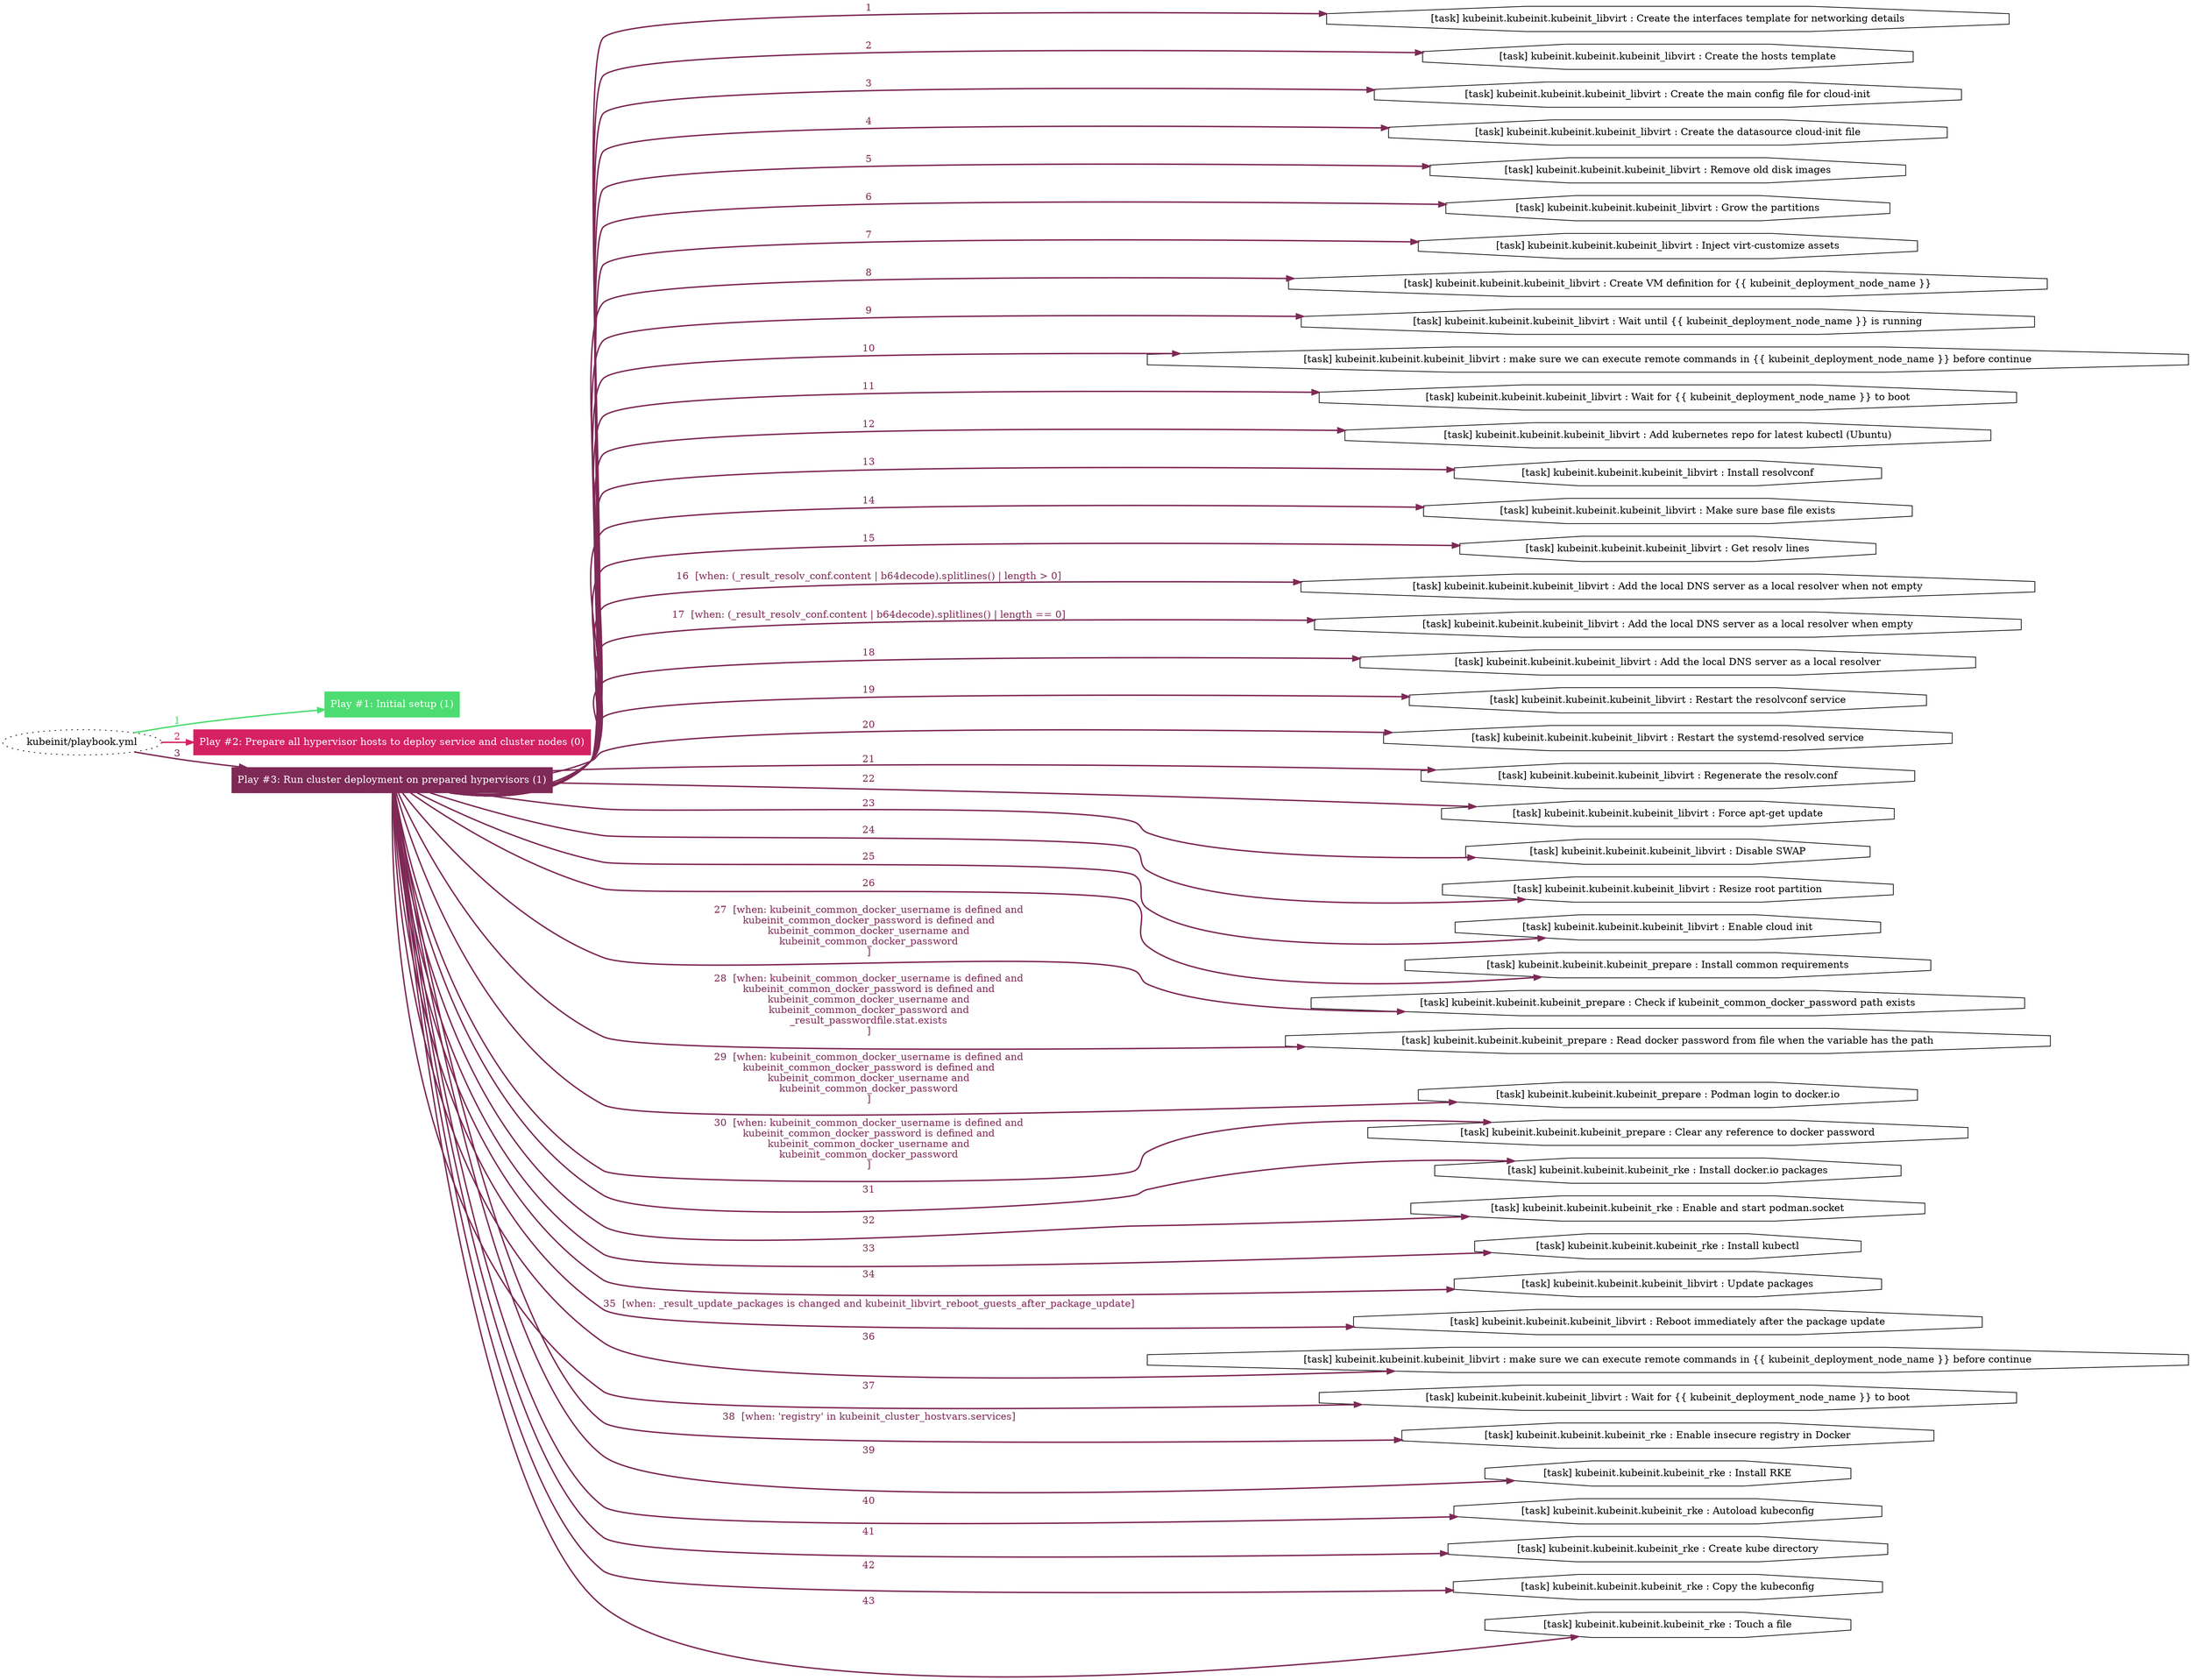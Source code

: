 digraph "kubeinit/playbook.yml "{
	graph [concentrate=true ordering=in rankdir=LR ratio=fill]
	edge [esep=5 sep=10]
	"kubeinit/playbook.yml" [id=root_node style=dotted]
	subgraph "Play #1: Initial setup (1) "{
		"Play #1: Initial setup (1)" [color="#4ddc71" fontcolor="#ffffff" id="play_296dff08-3e8f-493f-a84e-f00aa3df54da" shape=box style=filled tooltip=localhost]
		"kubeinit/playbook.yml" -> "Play #1: Initial setup (1)" [label=1 color="#4ddc71" fontcolor="#4ddc71" id="edge_184fcdc1-e30e-4e44-91c4-7daf3ac06e6b" style=bold]
	}
	subgraph "Play #2: Prepare all hypervisor hosts to deploy service and cluster nodes (0) "{
		"Play #2: Prepare all hypervisor hosts to deploy service and cluster nodes (0)" [color="#d52162" fontcolor="#ffffff" id="play_64dace3c-c53b-4244-b7b7-a35efe87ac09" shape=box style=filled tooltip=""]
		"kubeinit/playbook.yml" -> "Play #2: Prepare all hypervisor hosts to deploy service and cluster nodes (0)" [label=2 color="#d52162" fontcolor="#d52162" id="edge_94d39021-e9f9-4a8b-871f-5827e26a9bdf" style=bold]
	}
	subgraph "Play #3: Run cluster deployment on prepared hypervisors (1) "{
		"Play #3: Run cluster deployment on prepared hypervisors (1)" [color="#7e2956" fontcolor="#ffffff" id="play_d3601943-c97d-4d69-a614-ad43ee6aa4f4" shape=box style=filled tooltip=localhost]
		"kubeinit/playbook.yml" -> "Play #3: Run cluster deployment on prepared hypervisors (1)" [label=3 color="#7e2956" fontcolor="#7e2956" id="edge_e3c14708-7d7d-42f9-ba7b-510ae6ad91cf" style=bold]
		"task_fc8433b7-ebb2-45b3-ad04-72bc83ebdb3e" [label="[task] kubeinit.kubeinit.kubeinit_libvirt : Create the interfaces template for networking details" id="task_fc8433b7-ebb2-45b3-ad04-72bc83ebdb3e" shape=octagon tooltip="[task] kubeinit.kubeinit.kubeinit_libvirt : Create the interfaces template for networking details"]
		"Play #3: Run cluster deployment on prepared hypervisors (1)" -> "task_fc8433b7-ebb2-45b3-ad04-72bc83ebdb3e" [label=1 color="#7e2956" fontcolor="#7e2956" id="edge_7d04d9d5-5a71-48ef-b5c0-0f20b9573112" style=bold]
		"task_7bbb0012-7d30-4fa7-986c-a8d192cad86a" [label="[task] kubeinit.kubeinit.kubeinit_libvirt : Create the hosts template" id="task_7bbb0012-7d30-4fa7-986c-a8d192cad86a" shape=octagon tooltip="[task] kubeinit.kubeinit.kubeinit_libvirt : Create the hosts template"]
		"Play #3: Run cluster deployment on prepared hypervisors (1)" -> "task_7bbb0012-7d30-4fa7-986c-a8d192cad86a" [label=2 color="#7e2956" fontcolor="#7e2956" id="edge_9f1bc2a2-7d9b-4bc0-81b8-cbecd006169b" style=bold]
		"task_0a471467-826a-4a9b-bc1b-8cf805ae7fb5" [label="[task] kubeinit.kubeinit.kubeinit_libvirt : Create the main config file for cloud-init" id="task_0a471467-826a-4a9b-bc1b-8cf805ae7fb5" shape=octagon tooltip="[task] kubeinit.kubeinit.kubeinit_libvirt : Create the main config file for cloud-init"]
		"Play #3: Run cluster deployment on prepared hypervisors (1)" -> "task_0a471467-826a-4a9b-bc1b-8cf805ae7fb5" [label=3 color="#7e2956" fontcolor="#7e2956" id="edge_881b9aa2-c8d4-455e-ab44-221f75f09c75" style=bold]
		"task_a4388ad4-cacf-4915-ac76-527b9bb76320" [label="[task] kubeinit.kubeinit.kubeinit_libvirt : Create the datasource cloud-init file" id="task_a4388ad4-cacf-4915-ac76-527b9bb76320" shape=octagon tooltip="[task] kubeinit.kubeinit.kubeinit_libvirt : Create the datasource cloud-init file"]
		"Play #3: Run cluster deployment on prepared hypervisors (1)" -> "task_a4388ad4-cacf-4915-ac76-527b9bb76320" [label=4 color="#7e2956" fontcolor="#7e2956" id="edge_23fdf7a3-a604-46fb-9dc6-cdbcdd300e98" style=bold]
		"task_5febf704-3f9b-47fb-9a98-63a2655b6d1f" [label="[task] kubeinit.kubeinit.kubeinit_libvirt : Remove old disk images" id="task_5febf704-3f9b-47fb-9a98-63a2655b6d1f" shape=octagon tooltip="[task] kubeinit.kubeinit.kubeinit_libvirt : Remove old disk images"]
		"Play #3: Run cluster deployment on prepared hypervisors (1)" -> "task_5febf704-3f9b-47fb-9a98-63a2655b6d1f" [label=5 color="#7e2956" fontcolor="#7e2956" id="edge_3ade6914-d581-4fe6-b738-2ffa9711c681" style=bold]
		"task_8c1684f9-9cc3-4467-874a-77010bf25519" [label="[task] kubeinit.kubeinit.kubeinit_libvirt : Grow the partitions" id="task_8c1684f9-9cc3-4467-874a-77010bf25519" shape=octagon tooltip="[task] kubeinit.kubeinit.kubeinit_libvirt : Grow the partitions"]
		"Play #3: Run cluster deployment on prepared hypervisors (1)" -> "task_8c1684f9-9cc3-4467-874a-77010bf25519" [label=6 color="#7e2956" fontcolor="#7e2956" id="edge_43533f2f-033a-4165-ad2f-b5e09c240dbc" style=bold]
		"task_31d55971-b62e-4f5f-8a79-aa1bee0fdc2f" [label="[task] kubeinit.kubeinit.kubeinit_libvirt : Inject virt-customize assets" id="task_31d55971-b62e-4f5f-8a79-aa1bee0fdc2f" shape=octagon tooltip="[task] kubeinit.kubeinit.kubeinit_libvirt : Inject virt-customize assets"]
		"Play #3: Run cluster deployment on prepared hypervisors (1)" -> "task_31d55971-b62e-4f5f-8a79-aa1bee0fdc2f" [label=7 color="#7e2956" fontcolor="#7e2956" id="edge_ffbac43c-f253-4638-b282-95da32eaef64" style=bold]
		"task_7edaa79c-4b7e-44c8-862b-df9093fc57be" [label="[task] kubeinit.kubeinit.kubeinit_libvirt : Create VM definition for {{ kubeinit_deployment_node_name }}" id="task_7edaa79c-4b7e-44c8-862b-df9093fc57be" shape=octagon tooltip="[task] kubeinit.kubeinit.kubeinit_libvirt : Create VM definition for {{ kubeinit_deployment_node_name }}"]
		"Play #3: Run cluster deployment on prepared hypervisors (1)" -> "task_7edaa79c-4b7e-44c8-862b-df9093fc57be" [label=8 color="#7e2956" fontcolor="#7e2956" id="edge_ddd85014-1f3e-4fd8-989f-46e550bbd619" style=bold]
		"task_16951f61-e284-4208-b351-005000ce1378" [label="[task] kubeinit.kubeinit.kubeinit_libvirt : Wait until {{ kubeinit_deployment_node_name }} is running" id="task_16951f61-e284-4208-b351-005000ce1378" shape=octagon tooltip="[task] kubeinit.kubeinit.kubeinit_libvirt : Wait until {{ kubeinit_deployment_node_name }} is running"]
		"Play #3: Run cluster deployment on prepared hypervisors (1)" -> "task_16951f61-e284-4208-b351-005000ce1378" [label=9 color="#7e2956" fontcolor="#7e2956" id="edge_b441b82b-96f8-49da-bcc0-9e6a63168fef" style=bold]
		"task_d1c5571f-346d-4015-8139-f69ff684141c" [label="[task] kubeinit.kubeinit.kubeinit_libvirt : make sure we can execute remote commands in {{ kubeinit_deployment_node_name }} before continue" id="task_d1c5571f-346d-4015-8139-f69ff684141c" shape=octagon tooltip="[task] kubeinit.kubeinit.kubeinit_libvirt : make sure we can execute remote commands in {{ kubeinit_deployment_node_name }} before continue"]
		"Play #3: Run cluster deployment on prepared hypervisors (1)" -> "task_d1c5571f-346d-4015-8139-f69ff684141c" [label=10 color="#7e2956" fontcolor="#7e2956" id="edge_a2758f9f-0339-4f10-bc4b-b2fb7bff51c0" style=bold]
		"task_9723b8e2-1cbb-46c4-b029-12cf741cf283" [label="[task] kubeinit.kubeinit.kubeinit_libvirt : Wait for {{ kubeinit_deployment_node_name }} to boot" id="task_9723b8e2-1cbb-46c4-b029-12cf741cf283" shape=octagon tooltip="[task] kubeinit.kubeinit.kubeinit_libvirt : Wait for {{ kubeinit_deployment_node_name }} to boot"]
		"Play #3: Run cluster deployment on prepared hypervisors (1)" -> "task_9723b8e2-1cbb-46c4-b029-12cf741cf283" [label=11 color="#7e2956" fontcolor="#7e2956" id="edge_e2a3c321-33c6-41d9-bc4b-1b4e9695cf9c" style=bold]
		"task_dc37ccbe-e7e3-4d54-a0fe-1372bede21db" [label="[task] kubeinit.kubeinit.kubeinit_libvirt : Add kubernetes repo for latest kubectl (Ubuntu)" id="task_dc37ccbe-e7e3-4d54-a0fe-1372bede21db" shape=octagon tooltip="[task] kubeinit.kubeinit.kubeinit_libvirt : Add kubernetes repo for latest kubectl (Ubuntu)"]
		"Play #3: Run cluster deployment on prepared hypervisors (1)" -> "task_dc37ccbe-e7e3-4d54-a0fe-1372bede21db" [label=12 color="#7e2956" fontcolor="#7e2956" id="edge_c95990a0-14d1-4bf8-9dc7-9a6d0ee2660d" style=bold]
		"task_bf0f2fdd-c9ab-4504-a674-3a205c8cddd4" [label="[task] kubeinit.kubeinit.kubeinit_libvirt : Install resolvconf" id="task_bf0f2fdd-c9ab-4504-a674-3a205c8cddd4" shape=octagon tooltip="[task] kubeinit.kubeinit.kubeinit_libvirt : Install resolvconf"]
		"Play #3: Run cluster deployment on prepared hypervisors (1)" -> "task_bf0f2fdd-c9ab-4504-a674-3a205c8cddd4" [label=13 color="#7e2956" fontcolor="#7e2956" id="edge_fe72df2c-146c-4514-aab8-da5686248959" style=bold]
		"task_672e2053-1f33-4ef5-8cbc-5655569f5340" [label="[task] kubeinit.kubeinit.kubeinit_libvirt : Make sure base file exists" id="task_672e2053-1f33-4ef5-8cbc-5655569f5340" shape=octagon tooltip="[task] kubeinit.kubeinit.kubeinit_libvirt : Make sure base file exists"]
		"Play #3: Run cluster deployment on prepared hypervisors (1)" -> "task_672e2053-1f33-4ef5-8cbc-5655569f5340" [label=14 color="#7e2956" fontcolor="#7e2956" id="edge_ea0ede60-e513-41d3-a738-a870de15e664" style=bold]
		"task_31adadef-cd5f-45f1-a98e-9ed4a01d8c86" [label="[task] kubeinit.kubeinit.kubeinit_libvirt : Get resolv lines" id="task_31adadef-cd5f-45f1-a98e-9ed4a01d8c86" shape=octagon tooltip="[task] kubeinit.kubeinit.kubeinit_libvirt : Get resolv lines"]
		"Play #3: Run cluster deployment on prepared hypervisors (1)" -> "task_31adadef-cd5f-45f1-a98e-9ed4a01d8c86" [label=15 color="#7e2956" fontcolor="#7e2956" id="edge_ef9ce59d-3700-4cee-b5c8-13cb02d66cee" style=bold]
		"task_850c66e2-783a-4bcb-81e4-bcfc6653d80d" [label="[task] kubeinit.kubeinit.kubeinit_libvirt : Add the local DNS server as a local resolver when not empty" id="task_850c66e2-783a-4bcb-81e4-bcfc6653d80d" shape=octagon tooltip="[task] kubeinit.kubeinit.kubeinit_libvirt : Add the local DNS server as a local resolver when not empty"]
		"Play #3: Run cluster deployment on prepared hypervisors (1)" -> "task_850c66e2-783a-4bcb-81e4-bcfc6653d80d" [label="16  [when: (_result_resolv_conf.content | b64decode).splitlines() | length > 0]" color="#7e2956" fontcolor="#7e2956" id="edge_71e1892e-8e66-4458-bf89-43a6d9d96187" style=bold]
		"task_9fb3f63a-1587-45e4-8948-417cc3f1f79d" [label="[task] kubeinit.kubeinit.kubeinit_libvirt : Add the local DNS server as a local resolver when empty" id="task_9fb3f63a-1587-45e4-8948-417cc3f1f79d" shape=octagon tooltip="[task] kubeinit.kubeinit.kubeinit_libvirt : Add the local DNS server as a local resolver when empty"]
		"Play #3: Run cluster deployment on prepared hypervisors (1)" -> "task_9fb3f63a-1587-45e4-8948-417cc3f1f79d" [label="17  [when: (_result_resolv_conf.content | b64decode).splitlines() | length == 0]" color="#7e2956" fontcolor="#7e2956" id="edge_44912329-5c6e-454a-a27b-6aed323db33c" style=bold]
		"task_dcaad7c9-d82d-4e92-8ae5-71d808217c31" [label="[task] kubeinit.kubeinit.kubeinit_libvirt : Add the local DNS server as a local resolver" id="task_dcaad7c9-d82d-4e92-8ae5-71d808217c31" shape=octagon tooltip="[task] kubeinit.kubeinit.kubeinit_libvirt : Add the local DNS server as a local resolver"]
		"Play #3: Run cluster deployment on prepared hypervisors (1)" -> "task_dcaad7c9-d82d-4e92-8ae5-71d808217c31" [label=18 color="#7e2956" fontcolor="#7e2956" id="edge_fc7dad2a-493b-4311-958f-67e20c121d7d" style=bold]
		"task_d2e87d77-ceba-4c51-8b91-e0bd1752ee2f" [label="[task] kubeinit.kubeinit.kubeinit_libvirt : Restart the resolvconf service" id="task_d2e87d77-ceba-4c51-8b91-e0bd1752ee2f" shape=octagon tooltip="[task] kubeinit.kubeinit.kubeinit_libvirt : Restart the resolvconf service"]
		"Play #3: Run cluster deployment on prepared hypervisors (1)" -> "task_d2e87d77-ceba-4c51-8b91-e0bd1752ee2f" [label=19 color="#7e2956" fontcolor="#7e2956" id="edge_d1ae42c8-9b4c-4637-bbba-51efc61ff529" style=bold]
		"task_8dd596b3-3589-4bcf-a646-9cedea267055" [label="[task] kubeinit.kubeinit.kubeinit_libvirt : Restart the systemd-resolved service" id="task_8dd596b3-3589-4bcf-a646-9cedea267055" shape=octagon tooltip="[task] kubeinit.kubeinit.kubeinit_libvirt : Restart the systemd-resolved service"]
		"Play #3: Run cluster deployment on prepared hypervisors (1)" -> "task_8dd596b3-3589-4bcf-a646-9cedea267055" [label=20 color="#7e2956" fontcolor="#7e2956" id="edge_8a889310-c2da-4628-9df7-ea40cbf96794" style=bold]
		"task_ac59036e-2b63-4f80-8e16-28f524d9cecb" [label="[task] kubeinit.kubeinit.kubeinit_libvirt : Regenerate the resolv.conf" id="task_ac59036e-2b63-4f80-8e16-28f524d9cecb" shape=octagon tooltip="[task] kubeinit.kubeinit.kubeinit_libvirt : Regenerate the resolv.conf"]
		"Play #3: Run cluster deployment on prepared hypervisors (1)" -> "task_ac59036e-2b63-4f80-8e16-28f524d9cecb" [label=21 color="#7e2956" fontcolor="#7e2956" id="edge_2a4d1b31-e4b2-4582-b540-77e5d0a3094a" style=bold]
		"task_9e87c8bd-3c3d-455d-9f0d-fea285335c36" [label="[task] kubeinit.kubeinit.kubeinit_libvirt : Force apt-get update" id="task_9e87c8bd-3c3d-455d-9f0d-fea285335c36" shape=octagon tooltip="[task] kubeinit.kubeinit.kubeinit_libvirt : Force apt-get update"]
		"Play #3: Run cluster deployment on prepared hypervisors (1)" -> "task_9e87c8bd-3c3d-455d-9f0d-fea285335c36" [label=22 color="#7e2956" fontcolor="#7e2956" id="edge_b0da224b-1587-474d-a013-7d62c9232e46" style=bold]
		"task_4c33a2c3-0683-4d16-8f46-a509eec36d81" [label="[task] kubeinit.kubeinit.kubeinit_libvirt : Disable SWAP" id="task_4c33a2c3-0683-4d16-8f46-a509eec36d81" shape=octagon tooltip="[task] kubeinit.kubeinit.kubeinit_libvirt : Disable SWAP"]
		"Play #3: Run cluster deployment on prepared hypervisors (1)" -> "task_4c33a2c3-0683-4d16-8f46-a509eec36d81" [label=23 color="#7e2956" fontcolor="#7e2956" id="edge_9557da6a-ea4f-4740-ab89-a28a49df1b76" style=bold]
		"task_6e38dae1-111d-4831-92bd-41a233b9b8b9" [label="[task] kubeinit.kubeinit.kubeinit_libvirt : Resize root partition" id="task_6e38dae1-111d-4831-92bd-41a233b9b8b9" shape=octagon tooltip="[task] kubeinit.kubeinit.kubeinit_libvirt : Resize root partition"]
		"Play #3: Run cluster deployment on prepared hypervisors (1)" -> "task_6e38dae1-111d-4831-92bd-41a233b9b8b9" [label=24 color="#7e2956" fontcolor="#7e2956" id="edge_8e75cc83-df2d-4c74-a30e-b9e09c086762" style=bold]
		"task_9262c072-4bb6-4445-beac-81c4bd144538" [label="[task] kubeinit.kubeinit.kubeinit_libvirt : Enable cloud init" id="task_9262c072-4bb6-4445-beac-81c4bd144538" shape=octagon tooltip="[task] kubeinit.kubeinit.kubeinit_libvirt : Enable cloud init"]
		"Play #3: Run cluster deployment on prepared hypervisors (1)" -> "task_9262c072-4bb6-4445-beac-81c4bd144538" [label=25 color="#7e2956" fontcolor="#7e2956" id="edge_1dab490f-77e5-4808-b338-281cecc8a0c3" style=bold]
		"task_2fca6f61-ecaf-424f-b986-dbd2b10d0992" [label="[task] kubeinit.kubeinit.kubeinit_prepare : Install common requirements" id="task_2fca6f61-ecaf-424f-b986-dbd2b10d0992" shape=octagon tooltip="[task] kubeinit.kubeinit.kubeinit_prepare : Install common requirements"]
		"Play #3: Run cluster deployment on prepared hypervisors (1)" -> "task_2fca6f61-ecaf-424f-b986-dbd2b10d0992" [label=26 color="#7e2956" fontcolor="#7e2956" id="edge_809edb85-4409-4b82-b659-d5aa98fbfb00" style=bold]
		"task_40a7fa7f-70ad-4b2c-9258-657fd74b0118" [label="[task] kubeinit.kubeinit.kubeinit_prepare : Check if kubeinit_common_docker_password path exists" id="task_40a7fa7f-70ad-4b2c-9258-657fd74b0118" shape=octagon tooltip="[task] kubeinit.kubeinit.kubeinit_prepare : Check if kubeinit_common_docker_password path exists"]
		"Play #3: Run cluster deployment on prepared hypervisors (1)" -> "task_40a7fa7f-70ad-4b2c-9258-657fd74b0118" [label="27  [when: kubeinit_common_docker_username is defined and
kubeinit_common_docker_password is defined and
kubeinit_common_docker_username and
kubeinit_common_docker_password
]" color="#7e2956" fontcolor="#7e2956" id="edge_5c03f8be-cb9e-4997-89c7-54ec306ff708" style=bold]
		"task_456054b8-4b9e-4e43-b18c-73d7278a3c5d" [label="[task] kubeinit.kubeinit.kubeinit_prepare : Read docker password from file when the variable has the path" id="task_456054b8-4b9e-4e43-b18c-73d7278a3c5d" shape=octagon tooltip="[task] kubeinit.kubeinit.kubeinit_prepare : Read docker password from file when the variable has the path"]
		"Play #3: Run cluster deployment on prepared hypervisors (1)" -> "task_456054b8-4b9e-4e43-b18c-73d7278a3c5d" [label="28  [when: kubeinit_common_docker_username is defined and
kubeinit_common_docker_password is defined and
kubeinit_common_docker_username and
kubeinit_common_docker_password and
_result_passwordfile.stat.exists
]" color="#7e2956" fontcolor="#7e2956" id="edge_d560c31c-79bc-453e-a5b4-7eb7378f6d71" style=bold]
		"task_11ce95bc-3668-45c3-b2ba-6b4957e558f7" [label="[task] kubeinit.kubeinit.kubeinit_prepare : Podman login to docker.io" id="task_11ce95bc-3668-45c3-b2ba-6b4957e558f7" shape=octagon tooltip="[task] kubeinit.kubeinit.kubeinit_prepare : Podman login to docker.io"]
		"Play #3: Run cluster deployment on prepared hypervisors (1)" -> "task_11ce95bc-3668-45c3-b2ba-6b4957e558f7" [label="29  [when: kubeinit_common_docker_username is defined and
kubeinit_common_docker_password is defined and
kubeinit_common_docker_username and
kubeinit_common_docker_password
]" color="#7e2956" fontcolor="#7e2956" id="edge_98be872f-9169-4bc8-be12-7ae01e64b3e0" style=bold]
		"task_22843492-9e5d-41d2-8a79-e99809089594" [label="[task] kubeinit.kubeinit.kubeinit_prepare : Clear any reference to docker password" id="task_22843492-9e5d-41d2-8a79-e99809089594" shape=octagon tooltip="[task] kubeinit.kubeinit.kubeinit_prepare : Clear any reference to docker password"]
		"Play #3: Run cluster deployment on prepared hypervisors (1)" -> "task_22843492-9e5d-41d2-8a79-e99809089594" [label="30  [when: kubeinit_common_docker_username is defined and
kubeinit_common_docker_password is defined and
kubeinit_common_docker_username and
kubeinit_common_docker_password
]" color="#7e2956" fontcolor="#7e2956" id="edge_c319cbaf-2677-4b90-b309-ec125a33bcfa" style=bold]
		"task_1d7f1f58-ae23-44e6-bd35-125c41febfb7" [label="[task] kubeinit.kubeinit.kubeinit_rke : Install docker.io packages" id="task_1d7f1f58-ae23-44e6-bd35-125c41febfb7" shape=octagon tooltip="[task] kubeinit.kubeinit.kubeinit_rke : Install docker.io packages"]
		"Play #3: Run cluster deployment on prepared hypervisors (1)" -> "task_1d7f1f58-ae23-44e6-bd35-125c41febfb7" [label=31 color="#7e2956" fontcolor="#7e2956" id="edge_abc101ef-78bf-454f-a415-34e6c2d66db7" style=bold]
		"task_725998de-a1e1-4766-a90d-2471c362b74f" [label="[task] kubeinit.kubeinit.kubeinit_rke : Enable and start podman.socket" id="task_725998de-a1e1-4766-a90d-2471c362b74f" shape=octagon tooltip="[task] kubeinit.kubeinit.kubeinit_rke : Enable and start podman.socket"]
		"Play #3: Run cluster deployment on prepared hypervisors (1)" -> "task_725998de-a1e1-4766-a90d-2471c362b74f" [label=32 color="#7e2956" fontcolor="#7e2956" id="edge_f415ad0b-fb7f-4e5a-a153-bda2c6c6677d" style=bold]
		"task_733e48fc-97a8-48dc-abed-5b6379200992" [label="[task] kubeinit.kubeinit.kubeinit_rke : Install kubectl" id="task_733e48fc-97a8-48dc-abed-5b6379200992" shape=octagon tooltip="[task] kubeinit.kubeinit.kubeinit_rke : Install kubectl"]
		"Play #3: Run cluster deployment on prepared hypervisors (1)" -> "task_733e48fc-97a8-48dc-abed-5b6379200992" [label=33 color="#7e2956" fontcolor="#7e2956" id="edge_905e4f97-2757-48e9-b92a-c8bb995b182d" style=bold]
		"task_92a549f8-f142-4ee8-b81d-e2a2e785ca3b" [label="[task] kubeinit.kubeinit.kubeinit_libvirt : Update packages" id="task_92a549f8-f142-4ee8-b81d-e2a2e785ca3b" shape=octagon tooltip="[task] kubeinit.kubeinit.kubeinit_libvirt : Update packages"]
		"Play #3: Run cluster deployment on prepared hypervisors (1)" -> "task_92a549f8-f142-4ee8-b81d-e2a2e785ca3b" [label=34 color="#7e2956" fontcolor="#7e2956" id="edge_7bfe4598-83b1-453e-aae3-0259ebf186c6" style=bold]
		"task_a6da6e1c-2062-4cd7-91ad-3b1280384542" [label="[task] kubeinit.kubeinit.kubeinit_libvirt : Reboot immediately after the package update" id="task_a6da6e1c-2062-4cd7-91ad-3b1280384542" shape=octagon tooltip="[task] kubeinit.kubeinit.kubeinit_libvirt : Reboot immediately after the package update"]
		"Play #3: Run cluster deployment on prepared hypervisors (1)" -> "task_a6da6e1c-2062-4cd7-91ad-3b1280384542" [label="35  [when: _result_update_packages is changed and kubeinit_libvirt_reboot_guests_after_package_update]" color="#7e2956" fontcolor="#7e2956" id="edge_ce9b9b62-607a-4281-a6ad-bfdbfab54a62" style=bold]
		"task_d58f7f8d-7794-481e-9bc3-d9fa955fa8d1" [label="[task] kubeinit.kubeinit.kubeinit_libvirt : make sure we can execute remote commands in {{ kubeinit_deployment_node_name }} before continue" id="task_d58f7f8d-7794-481e-9bc3-d9fa955fa8d1" shape=octagon tooltip="[task] kubeinit.kubeinit.kubeinit_libvirt : make sure we can execute remote commands in {{ kubeinit_deployment_node_name }} before continue"]
		"Play #3: Run cluster deployment on prepared hypervisors (1)" -> "task_d58f7f8d-7794-481e-9bc3-d9fa955fa8d1" [label=36 color="#7e2956" fontcolor="#7e2956" id="edge_8782da95-debc-4cbd-b30c-4e5f341c2750" style=bold]
		"task_448264c5-78d9-4517-a890-f836ff857ce9" [label="[task] kubeinit.kubeinit.kubeinit_libvirt : Wait for {{ kubeinit_deployment_node_name }} to boot" id="task_448264c5-78d9-4517-a890-f836ff857ce9" shape=octagon tooltip="[task] kubeinit.kubeinit.kubeinit_libvirt : Wait for {{ kubeinit_deployment_node_name }} to boot"]
		"Play #3: Run cluster deployment on prepared hypervisors (1)" -> "task_448264c5-78d9-4517-a890-f836ff857ce9" [label=37 color="#7e2956" fontcolor="#7e2956" id="edge_c47560db-4b94-4e39-a241-a8b721deaafa" style=bold]
		"task_65386fcb-ad32-46b5-b6ca-e4d057ae6c7d" [label="[task] kubeinit.kubeinit.kubeinit_rke : Enable insecure registry in Docker" id="task_65386fcb-ad32-46b5-b6ca-e4d057ae6c7d" shape=octagon tooltip="[task] kubeinit.kubeinit.kubeinit_rke : Enable insecure registry in Docker"]
		"Play #3: Run cluster deployment on prepared hypervisors (1)" -> "task_65386fcb-ad32-46b5-b6ca-e4d057ae6c7d" [label="38  [when: 'registry' in kubeinit_cluster_hostvars.services]" color="#7e2956" fontcolor="#7e2956" id="edge_92020f8c-51e5-4216-82ea-4d7447c31343" style=bold]
		"task_c4778373-e5c7-43ab-8933-de9f2c4b1d38" [label="[task] kubeinit.kubeinit.kubeinit_rke : Install RKE" id="task_c4778373-e5c7-43ab-8933-de9f2c4b1d38" shape=octagon tooltip="[task] kubeinit.kubeinit.kubeinit_rke : Install RKE"]
		"Play #3: Run cluster deployment on prepared hypervisors (1)" -> "task_c4778373-e5c7-43ab-8933-de9f2c4b1d38" [label=39 color="#7e2956" fontcolor="#7e2956" id="edge_242298a0-9964-40f5-a973-8028032ed6f1" style=bold]
		"task_2701f370-b3cb-4f5e-94e9-c48a95ad0007" [label="[task] kubeinit.kubeinit.kubeinit_rke : Autoload kubeconfig" id="task_2701f370-b3cb-4f5e-94e9-c48a95ad0007" shape=octagon tooltip="[task] kubeinit.kubeinit.kubeinit_rke : Autoload kubeconfig"]
		"Play #3: Run cluster deployment on prepared hypervisors (1)" -> "task_2701f370-b3cb-4f5e-94e9-c48a95ad0007" [label=40 color="#7e2956" fontcolor="#7e2956" id="edge_944acd71-51aa-40a8-b06c-ba42ee242adc" style=bold]
		"task_a1995ef1-cb32-4b90-a5ea-2f09c45f4649" [label="[task] kubeinit.kubeinit.kubeinit_rke : Create kube directory" id="task_a1995ef1-cb32-4b90-a5ea-2f09c45f4649" shape=octagon tooltip="[task] kubeinit.kubeinit.kubeinit_rke : Create kube directory"]
		"Play #3: Run cluster deployment on prepared hypervisors (1)" -> "task_a1995ef1-cb32-4b90-a5ea-2f09c45f4649" [label=41 color="#7e2956" fontcolor="#7e2956" id="edge_617bc856-6ad9-4976-a952-720fa82f8769" style=bold]
		"task_4957f72e-5593-42eb-becc-0ae01eb6d0b7" [label="[task] kubeinit.kubeinit.kubeinit_rke : Copy the kubeconfig" id="task_4957f72e-5593-42eb-becc-0ae01eb6d0b7" shape=octagon tooltip="[task] kubeinit.kubeinit.kubeinit_rke : Copy the kubeconfig"]
		"Play #3: Run cluster deployment on prepared hypervisors (1)" -> "task_4957f72e-5593-42eb-becc-0ae01eb6d0b7" [label=42 color="#7e2956" fontcolor="#7e2956" id="edge_30342246-3cdf-4feb-bb66-c237e321401a" style=bold]
		"task_f2408659-aadd-4076-ad6f-7fd680ad11a2" [label="[task] kubeinit.kubeinit.kubeinit_rke : Touch a file" id="task_f2408659-aadd-4076-ad6f-7fd680ad11a2" shape=octagon tooltip="[task] kubeinit.kubeinit.kubeinit_rke : Touch a file"]
		"Play #3: Run cluster deployment on prepared hypervisors (1)" -> "task_f2408659-aadd-4076-ad6f-7fd680ad11a2" [label=43 color="#7e2956" fontcolor="#7e2956" id="edge_6a26afa4-4183-41f2-9493-4f1d23dd1a3b" style=bold]
	}
}

